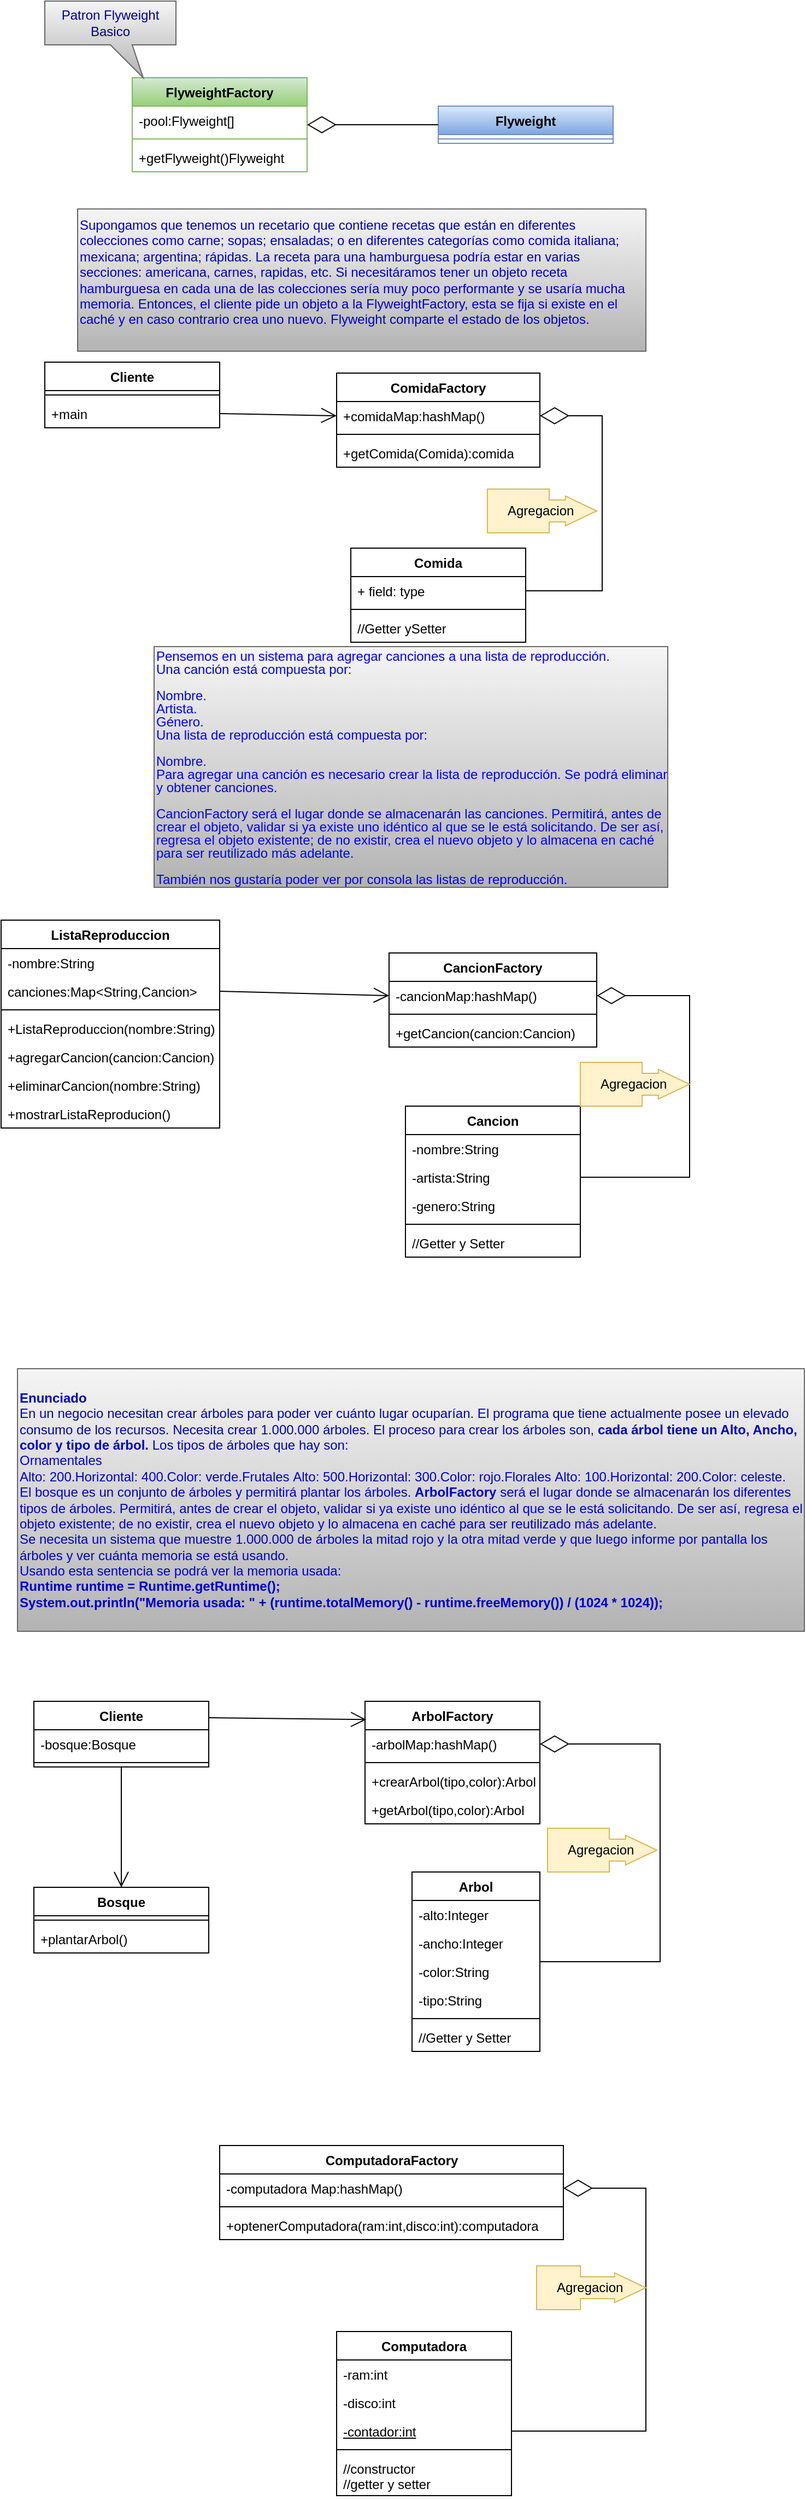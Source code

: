 <mxfile version="22.0.2" type="device">
  <diagram name="Página-1" id="DMRBfZsNWt_CgzsoJ0yT">
    <mxGraphModel dx="727" dy="494" grid="1" gridSize="10" guides="1" tooltips="1" connect="1" arrows="1" fold="1" page="1" pageScale="1" pageWidth="827" pageHeight="1169" math="0" shadow="0">
      <root>
        <mxCell id="0" />
        <mxCell id="1" parent="0" />
        <mxCell id="7GNO60hz57pntx61tycZ-1" value="FlyweightFactory" style="swimlane;fontStyle=1;align=center;verticalAlign=top;childLayout=stackLayout;horizontal=1;startSize=26;horizontalStack=0;resizeParent=1;resizeParentMax=0;resizeLast=0;collapsible=1;marginBottom=0;whiteSpace=wrap;html=1;fillColor=#d5e8d4;gradientColor=#97d077;strokeColor=#82b366;" parent="1" vertex="1">
          <mxGeometry x="150" y="100" width="160" height="86" as="geometry" />
        </mxCell>
        <mxCell id="7GNO60hz57pntx61tycZ-2" value="-pool:Flyweight[]" style="text;strokeColor=none;fillColor=none;align=left;verticalAlign=top;spacingLeft=4;spacingRight=4;overflow=hidden;rotatable=0;points=[[0,0.5],[1,0.5]];portConstraint=eastwest;whiteSpace=wrap;html=1;" parent="7GNO60hz57pntx61tycZ-1" vertex="1">
          <mxGeometry y="26" width="160" height="26" as="geometry" />
        </mxCell>
        <mxCell id="7GNO60hz57pntx61tycZ-3" value="" style="line;strokeWidth=1;fillColor=none;align=left;verticalAlign=middle;spacingTop=-1;spacingLeft=3;spacingRight=3;rotatable=0;labelPosition=right;points=[];portConstraint=eastwest;strokeColor=inherit;" parent="7GNO60hz57pntx61tycZ-1" vertex="1">
          <mxGeometry y="52" width="160" height="8" as="geometry" />
        </mxCell>
        <mxCell id="7GNO60hz57pntx61tycZ-4" value="+getFlyweight()Flyweight" style="text;strokeColor=none;fillColor=none;align=left;verticalAlign=top;spacingLeft=4;spacingRight=4;overflow=hidden;rotatable=0;points=[[0,0.5],[1,0.5]];portConstraint=eastwest;whiteSpace=wrap;html=1;" parent="7GNO60hz57pntx61tycZ-1" vertex="1">
          <mxGeometry y="60" width="160" height="26" as="geometry" />
        </mxCell>
        <mxCell id="7GNO60hz57pntx61tycZ-5" value="Flyweight" style="swimlane;fontStyle=1;align=center;verticalAlign=top;childLayout=stackLayout;horizontal=1;startSize=26;horizontalStack=0;resizeParent=1;resizeParentMax=0;resizeLast=0;collapsible=1;marginBottom=0;whiteSpace=wrap;html=1;fillColor=#dae8fc;gradientColor=#7ea6e0;strokeColor=#6c8ebf;" parent="1" vertex="1">
          <mxGeometry x="430" y="126" width="160" height="34" as="geometry" />
        </mxCell>
        <mxCell id="7GNO60hz57pntx61tycZ-7" value="" style="line;strokeWidth=1;fillColor=none;align=left;verticalAlign=middle;spacingTop=-1;spacingLeft=3;spacingRight=3;rotatable=0;labelPosition=right;points=[];portConstraint=eastwest;strokeColor=inherit;" parent="7GNO60hz57pntx61tycZ-5" vertex="1">
          <mxGeometry y="26" width="160" height="8" as="geometry" />
        </mxCell>
        <mxCell id="7GNO60hz57pntx61tycZ-9" value="" style="endArrow=diamondThin;endFill=0;endSize=24;html=1;rounded=0;" parent="1" source="7GNO60hz57pntx61tycZ-5" target="7GNO60hz57pntx61tycZ-1" edge="1">
          <mxGeometry width="160" relative="1" as="geometry">
            <mxPoint x="330" y="130" as="sourcePoint" />
            <mxPoint x="490" y="130" as="targetPoint" />
          </mxGeometry>
        </mxCell>
        <mxCell id="7GNO60hz57pntx61tycZ-10" value="&lt;font color=&quot;#000099&quot;&gt;Patron Flyweight Basico&lt;/font&gt;" style="shape=callout;whiteSpace=wrap;html=1;perimeter=calloutPerimeter;position2=0.75;fillColor=#f5f5f5;gradientColor=#b3b3b3;strokeColor=#666666;" parent="1" vertex="1">
          <mxGeometry x="70" y="30" width="120" height="70" as="geometry" />
        </mxCell>
        <mxCell id="7GNO60hz57pntx61tycZ-11" value="&lt;font color=&quot;#0000cc&quot;&gt;Supongamos que tenemos un recetario que contiene recetas que están en diferentes colecciones como carne; sopas; ensaladas; o en diferentes categorías como comida italiana; mexicana; argentina; rápidas.&amp;nbsp;&lt;span style=&quot;background-color: initial;&quot;&gt;La receta para una hamburguesa podría estar en varias&lt;/span&gt;&lt;br&gt;&lt;/font&gt;&lt;div&gt;&lt;font color=&quot;#0000cc&quot;&gt;secciones: americana, carnes, rapidas, etc. Si necesitáramos&amp;nbsp;&lt;span style=&quot;background-color: initial;&quot;&gt;tener un objeto receta hamburguesa en cada una de las&amp;nbsp;&lt;/span&gt;&lt;span style=&quot;background-color: initial;&quot;&gt;colecciones sería muy poco performante y se usaría mucha&lt;/span&gt;&lt;/font&gt;&lt;/div&gt;&lt;div&gt;&lt;font color=&quot;#0000cc&quot;&gt;memoria.&amp;nbsp;&lt;span style=&quot;background-color: initial;&quot;&gt;Entonces, el cliente pide un objeto a la FlyweightFactory, esta se&amp;nbsp;&lt;/span&gt;&lt;span style=&quot;background-color: initial;&quot;&gt;fija si existe en el caché y en caso contrario crea uno nuevo.&amp;nbsp;&lt;/span&gt;&lt;span style=&quot;background-color: initial;&quot;&gt;Flyweight comparte el estado de los objetos.&lt;/span&gt;&lt;/font&gt;&lt;/div&gt;&lt;div&gt;&lt;br&gt;&lt;/div&gt;" style="rounded=0;whiteSpace=wrap;html=1;align=left;fillColor=#f5f5f5;gradientColor=#b3b3b3;strokeColor=#666666;rotation=0;" parent="1" vertex="1">
          <mxGeometry x="100" y="210" width="520" height="130" relative="1" as="geometry">
            <mxPoint x="100" y="220" as="offset" />
          </mxGeometry>
        </mxCell>
        <mxCell id="7GNO60hz57pntx61tycZ-12" value="Cliente" style="swimlane;fontStyle=1;align=center;verticalAlign=top;childLayout=stackLayout;horizontal=1;startSize=26;horizontalStack=0;resizeParent=1;resizeParentMax=0;resizeLast=0;collapsible=1;marginBottom=0;whiteSpace=wrap;html=1;" parent="1" vertex="1">
          <mxGeometry x="70" y="360" width="160" height="60" as="geometry" />
        </mxCell>
        <mxCell id="7GNO60hz57pntx61tycZ-14" value="" style="line;strokeWidth=1;fillColor=none;align=left;verticalAlign=middle;spacingTop=-1;spacingLeft=3;spacingRight=3;rotatable=0;labelPosition=right;points=[];portConstraint=eastwest;strokeColor=inherit;" parent="7GNO60hz57pntx61tycZ-12" vertex="1">
          <mxGeometry y="26" width="160" height="8" as="geometry" />
        </mxCell>
        <mxCell id="7GNO60hz57pntx61tycZ-15" value="+main" style="text;strokeColor=none;fillColor=none;align=left;verticalAlign=top;spacingLeft=4;spacingRight=4;overflow=hidden;rotatable=0;points=[[0,0.5],[1,0.5]];portConstraint=eastwest;whiteSpace=wrap;html=1;" parent="7GNO60hz57pntx61tycZ-12" vertex="1">
          <mxGeometry y="34" width="160" height="26" as="geometry" />
        </mxCell>
        <mxCell id="7GNO60hz57pntx61tycZ-16" value="ComidaFactory" style="swimlane;fontStyle=1;align=center;verticalAlign=top;childLayout=stackLayout;horizontal=1;startSize=26;horizontalStack=0;resizeParent=1;resizeParentMax=0;resizeLast=0;collapsible=1;marginBottom=0;whiteSpace=wrap;html=1;" parent="1" vertex="1">
          <mxGeometry x="337" y="370" width="186" height="86" as="geometry" />
        </mxCell>
        <mxCell id="7GNO60hz57pntx61tycZ-17" value="+comidaMap:hashMap()" style="text;strokeColor=none;fillColor=none;align=left;verticalAlign=top;spacingLeft=4;spacingRight=4;overflow=hidden;rotatable=0;points=[[0,0.5],[1,0.5]];portConstraint=eastwest;whiteSpace=wrap;html=1;" parent="7GNO60hz57pntx61tycZ-16" vertex="1">
          <mxGeometry y="26" width="186" height="26" as="geometry" />
        </mxCell>
        <mxCell id="7GNO60hz57pntx61tycZ-18" value="" style="line;strokeWidth=1;fillColor=none;align=left;verticalAlign=middle;spacingTop=-1;spacingLeft=3;spacingRight=3;rotatable=0;labelPosition=right;points=[];portConstraint=eastwest;strokeColor=inherit;" parent="7GNO60hz57pntx61tycZ-16" vertex="1">
          <mxGeometry y="52" width="186" height="8" as="geometry" />
        </mxCell>
        <mxCell id="7GNO60hz57pntx61tycZ-19" value="+getComida(Comida):comida" style="text;strokeColor=none;fillColor=none;align=left;verticalAlign=top;spacingLeft=4;spacingRight=4;overflow=hidden;rotatable=0;points=[[0,0.5],[1,0.5]];portConstraint=eastwest;whiteSpace=wrap;html=1;" parent="7GNO60hz57pntx61tycZ-16" vertex="1">
          <mxGeometry y="60" width="186" height="26" as="geometry" />
        </mxCell>
        <mxCell id="7GNO60hz57pntx61tycZ-21" value="Comida" style="swimlane;fontStyle=1;align=center;verticalAlign=top;childLayout=stackLayout;horizontal=1;startSize=26;horizontalStack=0;resizeParent=1;resizeParentMax=0;resizeLast=0;collapsible=1;marginBottom=0;whiteSpace=wrap;html=1;" parent="1" vertex="1">
          <mxGeometry x="350" y="530" width="160" height="86" as="geometry" />
        </mxCell>
        <mxCell id="7GNO60hz57pntx61tycZ-22" value="+ field: type" style="text;strokeColor=none;fillColor=none;align=left;verticalAlign=top;spacingLeft=4;spacingRight=4;overflow=hidden;rotatable=0;points=[[0,0.5],[1,0.5]];portConstraint=eastwest;whiteSpace=wrap;html=1;" parent="7GNO60hz57pntx61tycZ-21" vertex="1">
          <mxGeometry y="26" width="160" height="26" as="geometry" />
        </mxCell>
        <mxCell id="7GNO60hz57pntx61tycZ-23" value="" style="line;strokeWidth=1;fillColor=none;align=left;verticalAlign=middle;spacingTop=-1;spacingLeft=3;spacingRight=3;rotatable=0;labelPosition=right;points=[];portConstraint=eastwest;strokeColor=inherit;" parent="7GNO60hz57pntx61tycZ-21" vertex="1">
          <mxGeometry y="52" width="160" height="8" as="geometry" />
        </mxCell>
        <mxCell id="7GNO60hz57pntx61tycZ-24" value="//Getter ySetter" style="text;strokeColor=none;fillColor=none;align=left;verticalAlign=top;spacingLeft=4;spacingRight=4;overflow=hidden;rotatable=0;points=[[0,0.5],[1,0.5]];portConstraint=eastwest;whiteSpace=wrap;html=1;" parent="7GNO60hz57pntx61tycZ-21" vertex="1">
          <mxGeometry y="60" width="160" height="26" as="geometry" />
        </mxCell>
        <mxCell id="7GNO60hz57pntx61tycZ-25" value="" style="endArrow=diamondThin;endFill=0;endSize=24;html=1;rounded=0;edgeStyle=elbowEdgeStyle;entryX=1;entryY=0.5;entryDx=0;entryDy=0;exitX=1;exitY=0.5;exitDx=0;exitDy=0;" parent="1" source="7GNO60hz57pntx61tycZ-22" target="7GNO60hz57pntx61tycZ-17" edge="1">
          <mxGeometry width="160" relative="1" as="geometry">
            <mxPoint x="540" y="550" as="sourcePoint" />
            <mxPoint x="550" y="416" as="targetPoint" />
            <Array as="points">
              <mxPoint x="580" y="490" />
              <mxPoint x="610" y="460" />
            </Array>
          </mxGeometry>
        </mxCell>
        <mxCell id="7GNO60hz57pntx61tycZ-26" value="" style="endArrow=open;endFill=1;endSize=12;html=1;rounded=0;exitX=1;exitY=0.5;exitDx=0;exitDy=0;entryX=0;entryY=0.5;entryDx=0;entryDy=0;" parent="1" source="7GNO60hz57pntx61tycZ-15" target="7GNO60hz57pntx61tycZ-17" edge="1">
          <mxGeometry width="160" relative="1" as="geometry">
            <mxPoint x="210" y="390" as="sourcePoint" />
            <mxPoint x="370" y="390" as="targetPoint" />
          </mxGeometry>
        </mxCell>
        <mxCell id="jn5NB5OHkONpHfx4hpol-1" value="&lt;div style=&quot;line-height: 100%;&quot;&gt;&lt;font color=&quot;#0000ff&quot;&gt;Pensemos en un sistema para agregar canciones a una lista de reproducción.&lt;/font&gt;&lt;/div&gt;&lt;div style=&quot;line-height: 100%;&quot;&gt;&lt;span style=&quot;background-color: initial;&quot;&gt;&lt;font color=&quot;#0000ff&quot;&gt;Una canción está compuesta por:&lt;/font&gt;&lt;/span&gt;&lt;/div&gt;&lt;div style=&quot;line-height: 100%;&quot;&gt;&lt;font color=&quot;#0000ff&quot;&gt;&lt;br&gt;&lt;/font&gt;&lt;/div&gt;&lt;div style=&quot;line-height: 100%;&quot;&gt;&lt;font color=&quot;#0000ff&quot;&gt;Nombre.&lt;/font&gt;&lt;/div&gt;&lt;div style=&quot;line-height: 100%;&quot;&gt;&lt;font color=&quot;#0000ff&quot;&gt;Artista.&lt;/font&gt;&lt;/div&gt;&lt;div style=&quot;line-height: 100%;&quot;&gt;&lt;font color=&quot;#0000ff&quot;&gt;Género.&lt;/font&gt;&lt;/div&gt;&lt;div style=&quot;line-height: 100%;&quot;&gt;&lt;font color=&quot;#0000ff&quot;&gt;Una lista de reproducción está compuesta por:&lt;/font&gt;&lt;/div&gt;&lt;div style=&quot;line-height: 100%;&quot;&gt;&lt;font color=&quot;#0000ff&quot;&gt;&lt;br&gt;&lt;/font&gt;&lt;/div&gt;&lt;div style=&quot;line-height: 100%;&quot;&gt;&lt;font color=&quot;#0000ff&quot;&gt;Nombre.&lt;/font&gt;&lt;/div&gt;&lt;div style=&quot;line-height: 100%;&quot;&gt;&lt;font color=&quot;#0000ff&quot;&gt;Para agregar una canción es necesario crear la lista de reproducción. Se podrá eliminar y obtener canciones.&lt;/font&gt;&lt;/div&gt;&lt;div style=&quot;line-height: 100%;&quot;&gt;&lt;font color=&quot;#0000ff&quot;&gt;&lt;br&gt;&lt;/font&gt;&lt;/div&gt;&lt;div style=&quot;line-height: 100%;&quot;&gt;&lt;font color=&quot;#0000ff&quot;&gt;CancionFactory será el lugar donde se almacenarán las canciones. Permitirá, antes de crear el objeto, validar si ya existe uno idéntico al que se le está solicitando. De ser así, regresa el objeto existente; de no existir, crea el nuevo objeto y lo almacena en caché para ser reutilizado más adelante.&lt;/font&gt;&lt;/div&gt;&lt;div style=&quot;line-height: 100%;&quot;&gt;&lt;font color=&quot;#0000ff&quot;&gt;&lt;br&gt;&lt;/font&gt;&lt;/div&gt;&lt;div style=&quot;line-height: 100%;&quot;&gt;&lt;font color=&quot;#0000ff&quot;&gt;También nos gustaría poder ver por consola las listas de reproducción.&lt;/font&gt;&lt;/div&gt;" style="rounded=0;whiteSpace=wrap;html=1;align=left;fillColor=#f5f5f5;gradientColor=#b3b3b3;strokeColor=#666666;" parent="1" vertex="1">
          <mxGeometry x="170" y="620" width="470" height="220" as="geometry" />
        </mxCell>
        <mxCell id="jn5NB5OHkONpHfx4hpol-2" value="Cancion" style="swimlane;fontStyle=1;align=center;verticalAlign=top;childLayout=stackLayout;horizontal=1;startSize=26;horizontalStack=0;resizeParent=1;resizeParentMax=0;resizeLast=0;collapsible=1;marginBottom=0;whiteSpace=wrap;html=1;" parent="1" vertex="1">
          <mxGeometry x="400" y="1040" width="160" height="138" as="geometry" />
        </mxCell>
        <mxCell id="jn5NB5OHkONpHfx4hpol-3" value="-nombre:String" style="text;strokeColor=none;fillColor=none;align=left;verticalAlign=top;spacingLeft=4;spacingRight=4;overflow=hidden;rotatable=0;points=[[0,0.5],[1,0.5]];portConstraint=eastwest;whiteSpace=wrap;html=1;" parent="jn5NB5OHkONpHfx4hpol-2" vertex="1">
          <mxGeometry y="26" width="160" height="26" as="geometry" />
        </mxCell>
        <mxCell id="jn5NB5OHkONpHfx4hpol-6" value="-artista:String" style="text;strokeColor=none;fillColor=none;align=left;verticalAlign=top;spacingLeft=4;spacingRight=4;overflow=hidden;rotatable=0;points=[[0,0.5],[1,0.5]];portConstraint=eastwest;whiteSpace=wrap;html=1;" parent="jn5NB5OHkONpHfx4hpol-2" vertex="1">
          <mxGeometry y="52" width="160" height="26" as="geometry" />
        </mxCell>
        <mxCell id="jn5NB5OHkONpHfx4hpol-7" value="-genero:String" style="text;strokeColor=none;fillColor=none;align=left;verticalAlign=top;spacingLeft=4;spacingRight=4;overflow=hidden;rotatable=0;points=[[0,0.5],[1,0.5]];portConstraint=eastwest;whiteSpace=wrap;html=1;" parent="jn5NB5OHkONpHfx4hpol-2" vertex="1">
          <mxGeometry y="78" width="160" height="26" as="geometry" />
        </mxCell>
        <mxCell id="jn5NB5OHkONpHfx4hpol-4" value="" style="line;strokeWidth=1;fillColor=none;align=left;verticalAlign=middle;spacingTop=-1;spacingLeft=3;spacingRight=3;rotatable=0;labelPosition=right;points=[];portConstraint=eastwest;strokeColor=inherit;" parent="jn5NB5OHkONpHfx4hpol-2" vertex="1">
          <mxGeometry y="104" width="160" height="8" as="geometry" />
        </mxCell>
        <mxCell id="jn5NB5OHkONpHfx4hpol-5" value="//Getter y Setter" style="text;strokeColor=none;fillColor=none;align=left;verticalAlign=top;spacingLeft=4;spacingRight=4;overflow=hidden;rotatable=0;points=[[0,0.5],[1,0.5]];portConstraint=eastwest;whiteSpace=wrap;html=1;" parent="jn5NB5OHkONpHfx4hpol-2" vertex="1">
          <mxGeometry y="112" width="160" height="26" as="geometry" />
        </mxCell>
        <mxCell id="jn5NB5OHkONpHfx4hpol-8" value="CancionFactory" style="swimlane;fontStyle=1;align=center;verticalAlign=top;childLayout=stackLayout;horizontal=1;startSize=26;horizontalStack=0;resizeParent=1;resizeParentMax=0;resizeLast=0;collapsible=1;marginBottom=0;whiteSpace=wrap;html=1;" parent="1" vertex="1">
          <mxGeometry x="385" y="900" width="190" height="86" as="geometry" />
        </mxCell>
        <mxCell id="jn5NB5OHkONpHfx4hpol-9" value="-cancionMap:hashMap()" style="text;strokeColor=none;fillColor=none;align=left;verticalAlign=top;spacingLeft=4;spacingRight=4;overflow=hidden;rotatable=0;points=[[0,0.5],[1,0.5]];portConstraint=eastwest;whiteSpace=wrap;html=1;" parent="jn5NB5OHkONpHfx4hpol-8" vertex="1">
          <mxGeometry y="26" width="190" height="26" as="geometry" />
        </mxCell>
        <mxCell id="jn5NB5OHkONpHfx4hpol-10" value="" style="line;strokeWidth=1;fillColor=none;align=left;verticalAlign=middle;spacingTop=-1;spacingLeft=3;spacingRight=3;rotatable=0;labelPosition=right;points=[];portConstraint=eastwest;strokeColor=inherit;" parent="jn5NB5OHkONpHfx4hpol-8" vertex="1">
          <mxGeometry y="52" width="190" height="8" as="geometry" />
        </mxCell>
        <mxCell id="jn5NB5OHkONpHfx4hpol-11" value="+getCancion(cancion:Cancion)" style="text;strokeColor=none;fillColor=none;align=left;verticalAlign=top;spacingLeft=4;spacingRight=4;overflow=hidden;rotatable=0;points=[[0,0.5],[1,0.5]];portConstraint=eastwest;whiteSpace=wrap;html=1;" parent="jn5NB5OHkONpHfx4hpol-8" vertex="1">
          <mxGeometry y="60" width="190" height="26" as="geometry" />
        </mxCell>
        <mxCell id="jn5NB5OHkONpHfx4hpol-12" value="ListaReproduccion" style="swimlane;fontStyle=1;align=center;verticalAlign=top;childLayout=stackLayout;horizontal=1;startSize=26;horizontalStack=0;resizeParent=1;resizeParentMax=0;resizeLast=0;collapsible=1;marginBottom=0;whiteSpace=wrap;html=1;" parent="1" vertex="1">
          <mxGeometry x="30" y="870" width="200" height="190" as="geometry" />
        </mxCell>
        <mxCell id="jn5NB5OHkONpHfx4hpol-13" value="-nombre:String" style="text;strokeColor=none;fillColor=none;align=left;verticalAlign=top;spacingLeft=4;spacingRight=4;overflow=hidden;rotatable=0;points=[[0,0.5],[1,0.5]];portConstraint=eastwest;whiteSpace=wrap;html=1;" parent="jn5NB5OHkONpHfx4hpol-12" vertex="1">
          <mxGeometry y="26" width="200" height="26" as="geometry" />
        </mxCell>
        <mxCell id="jn5NB5OHkONpHfx4hpol-19" value="canciones:Map&amp;lt;String,Cancion&amp;gt;" style="text;strokeColor=none;fillColor=none;align=left;verticalAlign=top;spacingLeft=4;spacingRight=4;overflow=hidden;rotatable=0;points=[[0,0.5],[1,0.5]];portConstraint=eastwest;whiteSpace=wrap;html=1;" parent="jn5NB5OHkONpHfx4hpol-12" vertex="1">
          <mxGeometry y="52" width="200" height="26" as="geometry" />
        </mxCell>
        <mxCell id="jn5NB5OHkONpHfx4hpol-14" value="" style="line;strokeWidth=1;fillColor=none;align=left;verticalAlign=middle;spacingTop=-1;spacingLeft=3;spacingRight=3;rotatable=0;labelPosition=right;points=[];portConstraint=eastwest;strokeColor=inherit;" parent="jn5NB5OHkONpHfx4hpol-12" vertex="1">
          <mxGeometry y="78" width="200" height="8" as="geometry" />
        </mxCell>
        <mxCell id="jn5NB5OHkONpHfx4hpol-22" value="+ListaReproduccion(nombre:String)" style="text;strokeColor=none;fillColor=none;align=left;verticalAlign=top;spacingLeft=4;spacingRight=4;overflow=hidden;rotatable=0;points=[[0,0.5],[1,0.5]];portConstraint=eastwest;whiteSpace=wrap;html=1;" parent="jn5NB5OHkONpHfx4hpol-12" vertex="1">
          <mxGeometry y="86" width="200" height="26" as="geometry" />
        </mxCell>
        <mxCell id="jn5NB5OHkONpHfx4hpol-23" value="+agregarCancion(cancion:Cancion)" style="text;strokeColor=none;fillColor=none;align=left;verticalAlign=top;spacingLeft=4;spacingRight=4;overflow=hidden;rotatable=0;points=[[0,0.5],[1,0.5]];portConstraint=eastwest;whiteSpace=wrap;html=1;" parent="jn5NB5OHkONpHfx4hpol-12" vertex="1">
          <mxGeometry y="112" width="200" height="26" as="geometry" />
        </mxCell>
        <mxCell id="jn5NB5OHkONpHfx4hpol-24" value="+eliminarCancion(nombre:String)" style="text;strokeColor=none;fillColor=none;align=left;verticalAlign=top;spacingLeft=4;spacingRight=4;overflow=hidden;rotatable=0;points=[[0,0.5],[1,0.5]];portConstraint=eastwest;whiteSpace=wrap;html=1;" parent="jn5NB5OHkONpHfx4hpol-12" vertex="1">
          <mxGeometry y="138" width="200" height="26" as="geometry" />
        </mxCell>
        <mxCell id="jn5NB5OHkONpHfx4hpol-15" value="+mostrarListaReproducion()" style="text;strokeColor=none;fillColor=none;align=left;verticalAlign=top;spacingLeft=4;spacingRight=4;overflow=hidden;rotatable=0;points=[[0,0.5],[1,0.5]];portConstraint=eastwest;whiteSpace=wrap;html=1;" parent="jn5NB5OHkONpHfx4hpol-12" vertex="1">
          <mxGeometry y="164" width="200" height="26" as="geometry" />
        </mxCell>
        <mxCell id="jn5NB5OHkONpHfx4hpol-25" value="" style="endArrow=diamondThin;endFill=0;endSize=24;html=1;rounded=0;edgeStyle=elbowEdgeStyle;entryX=1;entryY=0.5;entryDx=0;entryDy=0;" parent="1" source="pUsNZGJ-z5oB5ljxo1AT-2" target="pUsNZGJ-z5oB5ljxo1AT-10" edge="1">
          <mxGeometry width="160" relative="1" as="geometry">
            <mxPoint x="523" y="1814" as="sourcePoint" />
            <mxPoint x="538" y="1648" as="targetPoint" />
            <Array as="points">
              <mxPoint x="633" y="1719" />
            </Array>
          </mxGeometry>
        </mxCell>
        <mxCell id="jn5NB5OHkONpHfx4hpol-26" value="" style="endArrow=open;endFill=1;endSize=12;html=1;rounded=0;exitX=1;exitY=0.5;exitDx=0;exitDy=0;entryX=0;entryY=0.5;entryDx=0;entryDy=0;" parent="1" source="jn5NB5OHkONpHfx4hpol-19" target="jn5NB5OHkONpHfx4hpol-9" edge="1">
          <mxGeometry width="160" relative="1" as="geometry">
            <mxPoint x="270" y="1100" as="sourcePoint" />
            <mxPoint x="430" y="1100" as="targetPoint" />
          </mxGeometry>
        </mxCell>
        <mxCell id="pUsNZGJ-z5oB5ljxo1AT-1" value="&lt;div&gt;&lt;b&gt;&lt;font color=&quot;#0000cc&quot;&gt;Enunciado&lt;/font&gt;&lt;/b&gt;&lt;/div&gt;&lt;div&gt;&lt;font color=&quot;#0000cc&quot;&gt;En un negocio necesitan crear árboles para poder ver cuánto lugar ocuparían. El programa que tiene actualmente posee un elevado consumo de los recursos. Necesita crear 1.000.000 árboles. El proceso para crear los árboles son, &lt;b&gt;cada árbol tiene un Alto, Ancho, color y tipo de árbol.&lt;/b&gt; Los tipos de árboles que hay son:&lt;/font&gt;&lt;/div&gt;&lt;div&gt;&lt;font color=&quot;#0000cc&quot;&gt;Ornamentales&lt;/font&gt;&lt;/div&gt;&lt;div&gt;&lt;font color=&quot;#0000cc&quot;&gt;Alto: 200.&lt;span style=&quot;background-color: initial;&quot;&gt;Horizontal: 400.&lt;/span&gt;&lt;span style=&quot;background-color: initial;&quot;&gt;Color: verde.&lt;/span&gt;&lt;span style=&quot;background-color: initial;&quot;&gt;Frutales&amp;nbsp;&lt;/span&gt;&lt;span style=&quot;background-color: initial;&quot;&gt;Alto: 500.&lt;/span&gt;&lt;span style=&quot;background-color: initial;&quot;&gt;Horizontal: 300.&lt;/span&gt;&lt;span style=&quot;background-color: initial;&quot;&gt;Color: rojo.&lt;/span&gt;&lt;span style=&quot;background-color: initial;&quot;&gt;Florales&amp;nbsp;&lt;/span&gt;&lt;span style=&quot;background-color: initial;&quot;&gt;Alto: 100.&lt;/span&gt;&lt;span style=&quot;background-color: initial;&quot;&gt;Horizontal: 200.&lt;/span&gt;&lt;span style=&quot;background-color: initial;&quot;&gt;Color: celeste.&lt;/span&gt;&lt;/font&gt;&lt;/div&gt;&lt;div&gt;&lt;font color=&quot;#0000cc&quot;&gt;El bosque es un conjunto de árboles y permitirá plantar los árboles. &lt;b&gt;ArbolFactory&lt;/b&gt; será el lugar donde se almacenarán los diferentes tipos de árboles. Permitirá, antes de crear el objeto, validar si ya existe uno idéntico al que se le está solicitando. De ser así, regresa el objeto existente; de no existir, crea el nuevo objeto y lo almacena en caché para ser reutilizado más adelante.&lt;/font&gt;&lt;/div&gt;&lt;div&gt;&lt;font color=&quot;#0000cc&quot;&gt;Se necesita un sistema que muestre 1.000.000 de árboles la mitad rojo y la otra mitad verde y que luego informe por pantalla los árboles y ver cuánta memoria se está usando.&lt;/font&gt;&lt;/div&gt;&lt;div&gt;&lt;font color=&quot;#0000cc&quot;&gt;&lt;span style=&quot;background-color: initial;&quot;&gt;Usando esta sentencia se podrá ver la memoria usada:&lt;/span&gt;&lt;br&gt;&lt;/font&gt;&lt;/div&gt;&lt;div&gt;&lt;b&gt;&lt;font color=&quot;#0000cc&quot;&gt;Runtime runtime = Runtime.getRuntime();&lt;/font&gt;&lt;/b&gt;&lt;/div&gt;&lt;div&gt;&lt;b&gt;&lt;font color=&quot;#0000cc&quot;&gt;System.out.println(&quot;Memoria usada: &quot; + (runtime.totalMemory() - runtime.freeMemory()) / (1024 * 1024));&lt;/font&gt;&lt;/b&gt;&lt;/div&gt;" style="rounded=0;whiteSpace=wrap;html=1;align=left;fillColor=#f5f5f5;gradientColor=#b3b3b3;strokeColor=#666666;" parent="1" vertex="1">
          <mxGeometry x="45" y="1280" width="720" height="240" as="geometry" />
        </mxCell>
        <mxCell id="pUsNZGJ-z5oB5ljxo1AT-2" value="Arbol" style="swimlane;fontStyle=1;align=center;verticalAlign=top;childLayout=stackLayout;horizontal=1;startSize=26;horizontalStack=0;resizeParent=1;resizeParentMax=0;resizeLast=0;collapsible=1;marginBottom=0;whiteSpace=wrap;html=1;" parent="1" vertex="1">
          <mxGeometry x="406" y="1740" width="117" height="164" as="geometry" />
        </mxCell>
        <mxCell id="pUsNZGJ-z5oB5ljxo1AT-3" value="-alto:Integer" style="text;strokeColor=none;fillColor=none;align=left;verticalAlign=top;spacingLeft=4;spacingRight=4;overflow=hidden;rotatable=0;points=[[0,0.5],[1,0.5]];portConstraint=eastwest;whiteSpace=wrap;html=1;" parent="pUsNZGJ-z5oB5ljxo1AT-2" vertex="1">
          <mxGeometry y="26" width="117" height="26" as="geometry" />
        </mxCell>
        <mxCell id="pUsNZGJ-z5oB5ljxo1AT-6" value="-ancho:Integer" style="text;strokeColor=none;fillColor=none;align=left;verticalAlign=top;spacingLeft=4;spacingRight=4;overflow=hidden;rotatable=0;points=[[0,0.5],[1,0.5]];portConstraint=eastwest;whiteSpace=wrap;html=1;" parent="pUsNZGJ-z5oB5ljxo1AT-2" vertex="1">
          <mxGeometry y="52" width="117" height="26" as="geometry" />
        </mxCell>
        <mxCell id="pUsNZGJ-z5oB5ljxo1AT-7" value="-color:String" style="text;strokeColor=none;fillColor=none;align=left;verticalAlign=top;spacingLeft=4;spacingRight=4;overflow=hidden;rotatable=0;points=[[0,0.5],[1,0.5]];portConstraint=eastwest;whiteSpace=wrap;html=1;" parent="pUsNZGJ-z5oB5ljxo1AT-2" vertex="1">
          <mxGeometry y="78" width="117" height="26" as="geometry" />
        </mxCell>
        <mxCell id="pUsNZGJ-z5oB5ljxo1AT-8" value="-tipo:String" style="text;strokeColor=none;fillColor=none;align=left;verticalAlign=top;spacingLeft=4;spacingRight=4;overflow=hidden;rotatable=0;points=[[0,0.5],[1,0.5]];portConstraint=eastwest;whiteSpace=wrap;html=1;" parent="pUsNZGJ-z5oB5ljxo1AT-2" vertex="1">
          <mxGeometry y="104" width="117" height="26" as="geometry" />
        </mxCell>
        <mxCell id="pUsNZGJ-z5oB5ljxo1AT-4" value="" style="line;strokeWidth=1;fillColor=none;align=left;verticalAlign=middle;spacingTop=-1;spacingLeft=3;spacingRight=3;rotatable=0;labelPosition=right;points=[];portConstraint=eastwest;strokeColor=inherit;" parent="pUsNZGJ-z5oB5ljxo1AT-2" vertex="1">
          <mxGeometry y="130" width="117" height="8" as="geometry" />
        </mxCell>
        <mxCell id="pUsNZGJ-z5oB5ljxo1AT-5" value="//Getter y Setter" style="text;strokeColor=none;fillColor=none;align=left;verticalAlign=top;spacingLeft=4;spacingRight=4;overflow=hidden;rotatable=0;points=[[0,0.5],[1,0.5]];portConstraint=eastwest;whiteSpace=wrap;html=1;" parent="pUsNZGJ-z5oB5ljxo1AT-2" vertex="1">
          <mxGeometry y="138" width="117" height="26" as="geometry" />
        </mxCell>
        <mxCell id="pUsNZGJ-z5oB5ljxo1AT-9" value="ArbolFactory" style="swimlane;fontStyle=1;align=center;verticalAlign=top;childLayout=stackLayout;horizontal=1;startSize=26;horizontalStack=0;resizeParent=1;resizeParentMax=0;resizeLast=0;collapsible=1;marginBottom=0;whiteSpace=wrap;html=1;" parent="1" vertex="1">
          <mxGeometry x="363" y="1584" width="160" height="112" as="geometry" />
        </mxCell>
        <mxCell id="pUsNZGJ-z5oB5ljxo1AT-10" value="-arbolMap:hashMap()" style="text;strokeColor=none;fillColor=none;align=left;verticalAlign=top;spacingLeft=4;spacingRight=4;overflow=hidden;rotatable=0;points=[[0,0.5],[1,0.5]];portConstraint=eastwest;whiteSpace=wrap;html=1;" parent="pUsNZGJ-z5oB5ljxo1AT-9" vertex="1">
          <mxGeometry y="26" width="160" height="26" as="geometry" />
        </mxCell>
        <mxCell id="pUsNZGJ-z5oB5ljxo1AT-11" value="" style="line;strokeWidth=1;fillColor=none;align=left;verticalAlign=middle;spacingTop=-1;spacingLeft=3;spacingRight=3;rotatable=0;labelPosition=right;points=[];portConstraint=eastwest;strokeColor=inherit;" parent="pUsNZGJ-z5oB5ljxo1AT-9" vertex="1">
          <mxGeometry y="52" width="160" height="8" as="geometry" />
        </mxCell>
        <mxCell id="pUsNZGJ-z5oB5ljxo1AT-12" value="+crearArbol(tipo,color):Arbol" style="text;strokeColor=none;fillColor=none;align=left;verticalAlign=top;spacingLeft=4;spacingRight=4;overflow=hidden;rotatable=0;points=[[0,0.5],[1,0.5]];portConstraint=eastwest;whiteSpace=wrap;html=1;" parent="pUsNZGJ-z5oB5ljxo1AT-9" vertex="1">
          <mxGeometry y="60" width="160" height="26" as="geometry" />
        </mxCell>
        <mxCell id="pUsNZGJ-z5oB5ljxo1AT-21" value="+getArbol(tipo,color):Arbol" style="text;strokeColor=none;fillColor=none;align=left;verticalAlign=top;spacingLeft=4;spacingRight=4;overflow=hidden;rotatable=0;points=[[0,0.5],[1,0.5]];portConstraint=eastwest;whiteSpace=wrap;html=1;" parent="pUsNZGJ-z5oB5ljxo1AT-9" vertex="1">
          <mxGeometry y="86" width="160" height="26" as="geometry" />
        </mxCell>
        <mxCell id="pUsNZGJ-z5oB5ljxo1AT-13" value="Cliente" style="swimlane;fontStyle=1;align=center;verticalAlign=top;childLayout=stackLayout;horizontal=1;startSize=26;horizontalStack=0;resizeParent=1;resizeParentMax=0;resizeLast=0;collapsible=1;marginBottom=0;whiteSpace=wrap;html=1;" parent="1" vertex="1">
          <mxGeometry x="60" y="1584" width="160" height="60" as="geometry" />
        </mxCell>
        <mxCell id="pUsNZGJ-z5oB5ljxo1AT-14" value="-bosque:Bosque" style="text;strokeColor=none;fillColor=none;align=left;verticalAlign=top;spacingLeft=4;spacingRight=4;overflow=hidden;rotatable=0;points=[[0,0.5],[1,0.5]];portConstraint=eastwest;whiteSpace=wrap;html=1;" parent="pUsNZGJ-z5oB5ljxo1AT-13" vertex="1">
          <mxGeometry y="26" width="160" height="26" as="geometry" />
        </mxCell>
        <mxCell id="pUsNZGJ-z5oB5ljxo1AT-15" value="" style="line;strokeWidth=1;fillColor=none;align=left;verticalAlign=middle;spacingTop=-1;spacingLeft=3;spacingRight=3;rotatable=0;labelPosition=right;points=[];portConstraint=eastwest;strokeColor=inherit;" parent="pUsNZGJ-z5oB5ljxo1AT-13" vertex="1">
          <mxGeometry y="52" width="160" height="8" as="geometry" />
        </mxCell>
        <mxCell id="pUsNZGJ-z5oB5ljxo1AT-17" value="Bosque" style="swimlane;fontStyle=1;align=center;verticalAlign=top;childLayout=stackLayout;horizontal=1;startSize=26;horizontalStack=0;resizeParent=1;resizeParentMax=0;resizeLast=0;collapsible=1;marginBottom=0;whiteSpace=wrap;html=1;" parent="1" vertex="1">
          <mxGeometry x="60" y="1754" width="160" height="60" as="geometry" />
        </mxCell>
        <mxCell id="pUsNZGJ-z5oB5ljxo1AT-19" value="" style="line;strokeWidth=1;fillColor=none;align=left;verticalAlign=middle;spacingTop=-1;spacingLeft=3;spacingRight=3;rotatable=0;labelPosition=right;points=[];portConstraint=eastwest;strokeColor=inherit;" parent="pUsNZGJ-z5oB5ljxo1AT-17" vertex="1">
          <mxGeometry y="26" width="160" height="8" as="geometry" />
        </mxCell>
        <mxCell id="pUsNZGJ-z5oB5ljxo1AT-20" value="+plantarArbol()" style="text;strokeColor=none;fillColor=none;align=left;verticalAlign=top;spacingLeft=4;spacingRight=4;overflow=hidden;rotatable=0;points=[[0,0.5],[1,0.5]];portConstraint=eastwest;whiteSpace=wrap;html=1;" parent="pUsNZGJ-z5oB5ljxo1AT-17" vertex="1">
          <mxGeometry y="34" width="160" height="26" as="geometry" />
        </mxCell>
        <mxCell id="pUsNZGJ-z5oB5ljxo1AT-22" value="" style="endArrow=open;endFill=1;endSize=12;html=1;rounded=0;entryX=0.5;entryY=0;entryDx=0;entryDy=0;" parent="1" source="pUsNZGJ-z5oB5ljxo1AT-13" target="pUsNZGJ-z5oB5ljxo1AT-17" edge="1">
          <mxGeometry width="160" relative="1" as="geometry">
            <mxPoint x="320" y="1880" as="sourcePoint" />
            <mxPoint x="480" y="1880" as="targetPoint" />
          </mxGeometry>
        </mxCell>
        <mxCell id="pUsNZGJ-z5oB5ljxo1AT-23" value="" style="endArrow=open;endFill=1;endSize=12;html=1;rounded=0;entryX=0.007;entryY=0.149;entryDx=0;entryDy=0;exitX=1;exitY=0.25;exitDx=0;exitDy=0;entryPerimeter=0;" parent="1" source="pUsNZGJ-z5oB5ljxo1AT-13" target="pUsNZGJ-z5oB5ljxo1AT-9" edge="1">
          <mxGeometry width="160" relative="1" as="geometry">
            <mxPoint x="270" y="1650" as="sourcePoint" />
            <mxPoint x="270" y="1734" as="targetPoint" />
          </mxGeometry>
        </mxCell>
        <mxCell id="7CKpEqv3nUlI6_owuq19-2" value="" style="endArrow=diamondThin;endFill=0;endSize=24;html=1;rounded=0;entryX=1;entryY=0.5;entryDx=0;entryDy=0;exitX=1;exitY=0.5;exitDx=0;exitDy=0;edgeStyle=elbowEdgeStyle;" parent="1" source="jn5NB5OHkONpHfx4hpol-6" target="jn5NB5OHkONpHfx4hpol-9" edge="1">
          <mxGeometry width="160" relative="1" as="geometry">
            <mxPoint x="290" y="1060" as="sourcePoint" />
            <mxPoint x="450" y="1060" as="targetPoint" />
            <Array as="points">
              <mxPoint x="660" y="1030" />
            </Array>
          </mxGeometry>
        </mxCell>
        <mxCell id="Pmab__2YlIgEeQ_xv7sn-1" value="Computadora" style="swimlane;fontStyle=1;align=center;verticalAlign=top;childLayout=stackLayout;horizontal=1;startSize=26;horizontalStack=0;resizeParent=1;resizeParentMax=0;resizeLast=0;collapsible=1;marginBottom=0;whiteSpace=wrap;html=1;" vertex="1" parent="1">
          <mxGeometry x="337" y="2160" width="160" height="150" as="geometry" />
        </mxCell>
        <mxCell id="Pmab__2YlIgEeQ_xv7sn-11" value="-ram:int" style="text;strokeColor=none;fillColor=none;align=left;verticalAlign=top;spacingLeft=4;spacingRight=4;overflow=hidden;rotatable=0;points=[[0,0.5],[1,0.5]];portConstraint=eastwest;whiteSpace=wrap;html=1;" vertex="1" parent="Pmab__2YlIgEeQ_xv7sn-1">
          <mxGeometry y="26" width="160" height="26" as="geometry" />
        </mxCell>
        <mxCell id="Pmab__2YlIgEeQ_xv7sn-12" value="-disco:int" style="text;strokeColor=none;fillColor=none;align=left;verticalAlign=top;spacingLeft=4;spacingRight=4;overflow=hidden;rotatable=0;points=[[0,0.5],[1,0.5]];portConstraint=eastwest;whiteSpace=wrap;html=1;" vertex="1" parent="Pmab__2YlIgEeQ_xv7sn-1">
          <mxGeometry y="52" width="160" height="26" as="geometry" />
        </mxCell>
        <mxCell id="Pmab__2YlIgEeQ_xv7sn-2" value="&lt;u&gt;-contador:int&lt;/u&gt;" style="text;strokeColor=none;fillColor=none;align=left;verticalAlign=top;spacingLeft=4;spacingRight=4;overflow=hidden;rotatable=0;points=[[0,0.5],[1,0.5]];portConstraint=eastwest;whiteSpace=wrap;html=1;" vertex="1" parent="Pmab__2YlIgEeQ_xv7sn-1">
          <mxGeometry y="78" width="160" height="26" as="geometry" />
        </mxCell>
        <mxCell id="Pmab__2YlIgEeQ_xv7sn-3" value="" style="line;strokeWidth=1;fillColor=none;align=left;verticalAlign=middle;spacingTop=-1;spacingLeft=3;spacingRight=3;rotatable=0;labelPosition=right;points=[];portConstraint=eastwest;strokeColor=inherit;" vertex="1" parent="Pmab__2YlIgEeQ_xv7sn-1">
          <mxGeometry y="104" width="160" height="8" as="geometry" />
        </mxCell>
        <mxCell id="Pmab__2YlIgEeQ_xv7sn-4" value="//constructor&lt;br&gt;//getter y setter" style="text;strokeColor=none;fillColor=none;align=left;verticalAlign=top;spacingLeft=4;spacingRight=4;overflow=hidden;rotatable=0;points=[[0,0.5],[1,0.5]];portConstraint=eastwest;whiteSpace=wrap;html=1;" vertex="1" parent="Pmab__2YlIgEeQ_xv7sn-1">
          <mxGeometry y="112" width="160" height="38" as="geometry" />
        </mxCell>
        <mxCell id="Pmab__2YlIgEeQ_xv7sn-5" value="ComputadoraFactory" style="swimlane;fontStyle=1;align=center;verticalAlign=top;childLayout=stackLayout;horizontal=1;startSize=26;horizontalStack=0;resizeParent=1;resizeParentMax=0;resizeLast=0;collapsible=1;marginBottom=0;whiteSpace=wrap;html=1;" vertex="1" parent="1">
          <mxGeometry x="230" y="1990" width="314.5" height="86" as="geometry">
            <mxRectangle x="330" y="1990" width="160" height="30" as="alternateBounds" />
          </mxGeometry>
        </mxCell>
        <mxCell id="Pmab__2YlIgEeQ_xv7sn-6" value="-computadora Map:hashMap()" style="text;strokeColor=none;fillColor=none;align=left;verticalAlign=top;spacingLeft=4;spacingRight=4;overflow=hidden;rotatable=0;points=[[0,0.5],[1,0.5]];portConstraint=eastwest;whiteSpace=wrap;html=1;" vertex="1" parent="Pmab__2YlIgEeQ_xv7sn-5">
          <mxGeometry y="26" width="314.5" height="26" as="geometry" />
        </mxCell>
        <mxCell id="Pmab__2YlIgEeQ_xv7sn-7" value="" style="line;strokeWidth=1;fillColor=none;align=left;verticalAlign=middle;spacingTop=-1;spacingLeft=3;spacingRight=3;rotatable=0;labelPosition=right;points=[];portConstraint=eastwest;strokeColor=inherit;" vertex="1" parent="Pmab__2YlIgEeQ_xv7sn-5">
          <mxGeometry y="52" width="314.5" height="8" as="geometry" />
        </mxCell>
        <mxCell id="Pmab__2YlIgEeQ_xv7sn-8" value="+optenerComputadora(ram:int,disco:int):computadora" style="text;strokeColor=none;fillColor=none;align=left;verticalAlign=top;spacingLeft=4;spacingRight=4;overflow=hidden;rotatable=0;points=[[0,0.5],[1,0.5]];portConstraint=eastwest;whiteSpace=wrap;html=1;" vertex="1" parent="Pmab__2YlIgEeQ_xv7sn-5">
          <mxGeometry y="60" width="314.5" height="26" as="geometry" />
        </mxCell>
        <mxCell id="Pmab__2YlIgEeQ_xv7sn-9" value="" style="endArrow=diamondThin;endFill=0;endSize=24;html=1;rounded=0;entryX=1;entryY=0.5;entryDx=0;entryDy=0;exitX=1;exitY=0.5;exitDx=0;exitDy=0;edgeStyle=elbowEdgeStyle;" edge="1" parent="1" source="Pmab__2YlIgEeQ_xv7sn-2" target="Pmab__2YlIgEeQ_xv7sn-6">
          <mxGeometry width="160" relative="1" as="geometry">
            <mxPoint x="330" y="2190" as="sourcePoint" />
            <mxPoint x="490" y="2190" as="targetPoint" />
            <Array as="points">
              <mxPoint x="620" y="2110" />
            </Array>
          </mxGeometry>
        </mxCell>
        <mxCell id="Pmab__2YlIgEeQ_xv7sn-10" value="Agregacion&amp;nbsp;" style="html=1;shadow=0;dashed=0;align=center;verticalAlign=middle;shape=mxgraph.arrows2.calloutArrow;dy=10;dx=28.66;notch=40.13;arrowHead=3.63;rotation=0;fillColor=#fff2cc;strokeColor=#d6b656;" vertex="1" parent="1">
          <mxGeometry x="520" y="2100" width="100" height="40" as="geometry" />
        </mxCell>
        <mxCell id="Pmab__2YlIgEeQ_xv7sn-13" value="Agregacion&amp;nbsp;" style="html=1;shadow=0;dashed=0;align=center;verticalAlign=middle;shape=mxgraph.arrows2.calloutArrow;dy=10;dx=28.66;notch=56.56;arrowHead=3.63;rotation=0;fillColor=#fff2cc;strokeColor=#d6b656;" vertex="1" parent="1">
          <mxGeometry x="530" y="1700" width="100" height="40" as="geometry" />
        </mxCell>
        <mxCell id="Pmab__2YlIgEeQ_xv7sn-14" value="Agregacion&amp;nbsp;" style="html=1;shadow=0;dashed=0;align=center;verticalAlign=middle;shape=mxgraph.arrows2.calloutArrow;dy=10;dx=28.66;notch=56.56;arrowHead=3.63;rotation=0;fillColor=#fff2cc;strokeColor=#d6b656;" vertex="1" parent="1">
          <mxGeometry x="560" y="1000" width="100" height="40" as="geometry" />
        </mxCell>
        <mxCell id="Pmab__2YlIgEeQ_xv7sn-15" value="Agregacion&amp;nbsp;" style="html=1;shadow=0;dashed=0;align=center;verticalAlign=middle;shape=mxgraph.arrows2.calloutArrow;dy=10;dx=28.66;notch=56.56;arrowHead=3.63;rotation=0;fillColor=#fff2cc;strokeColor=#d6b656;" vertex="1" parent="1">
          <mxGeometry x="475" y="476" width="100" height="40" as="geometry" />
        </mxCell>
      </root>
    </mxGraphModel>
  </diagram>
</mxfile>
